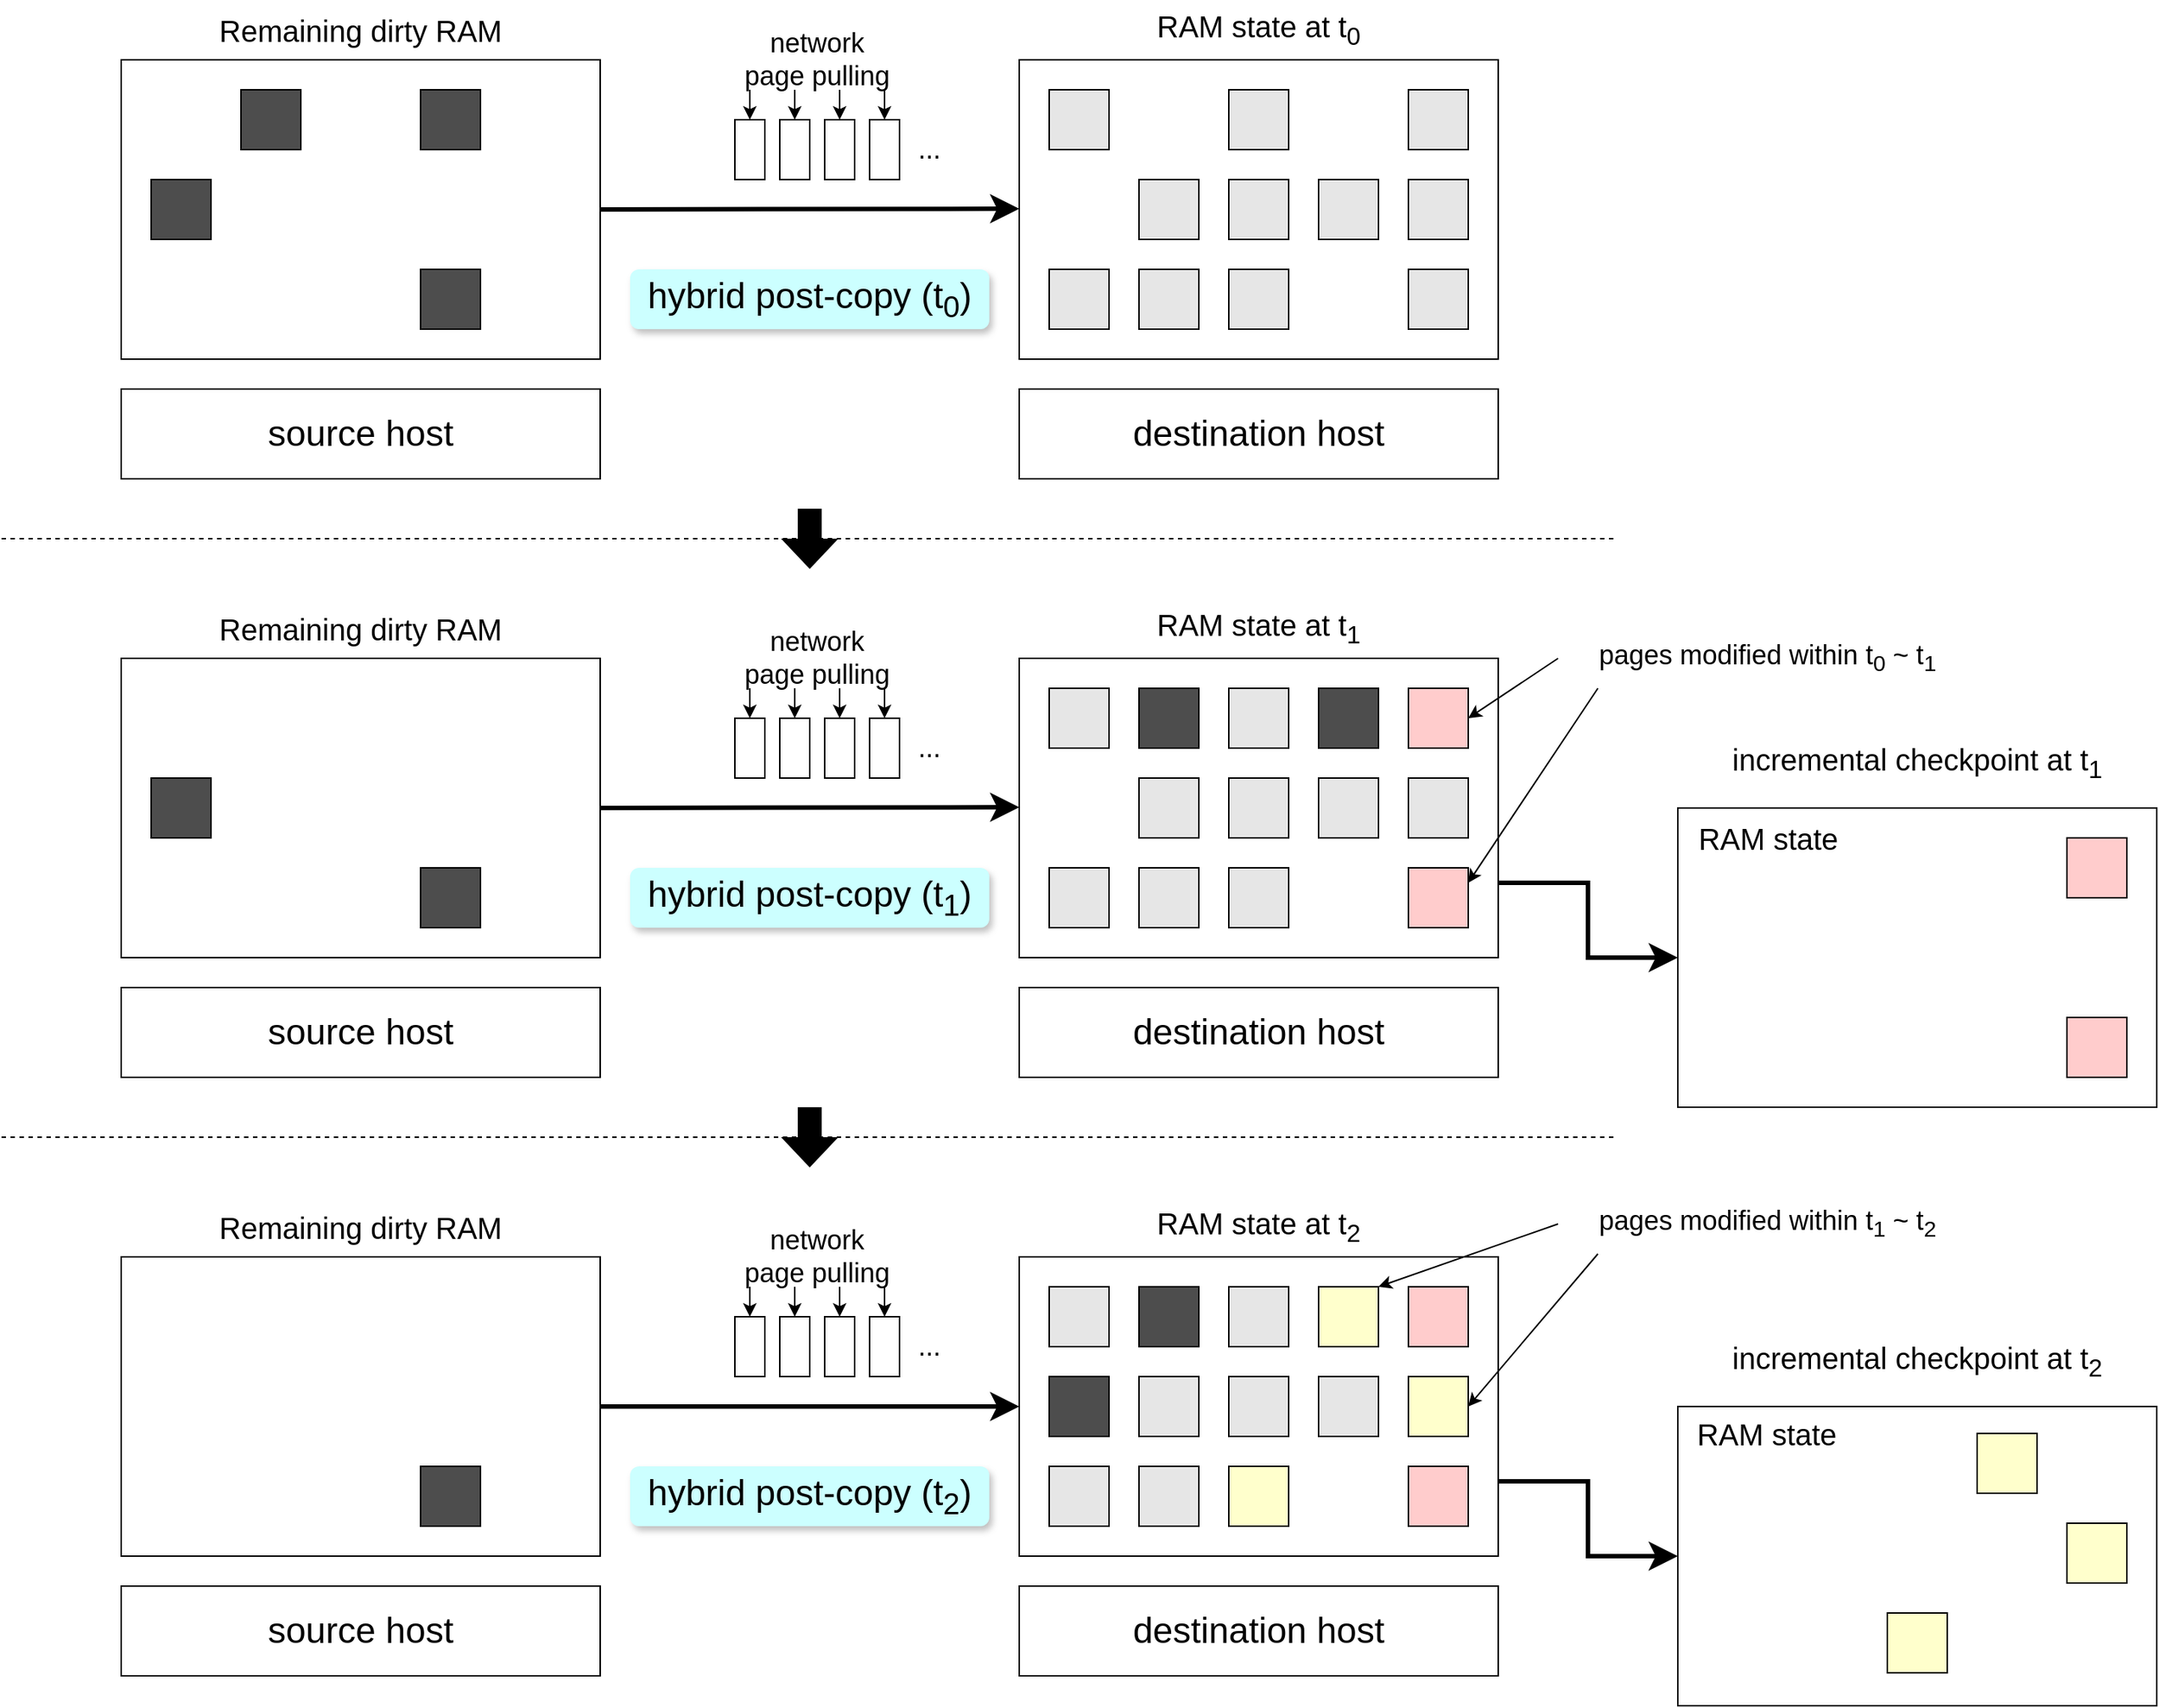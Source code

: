 <mxfile version="21.5.2" type="github">
  <diagram name="第 1 页" id="RIdFQgAQoTJojQbnxjcj">
    <mxGraphModel dx="2846" dy="-14" grid="1" gridSize="10" guides="1" tooltips="1" connect="1" arrows="1" fold="1" page="1" pageScale="1" pageWidth="827" pageHeight="1169" math="0" shadow="0">
      <root>
        <mxCell id="0" />
        <mxCell id="1" parent="0" />
        <mxCell id="ZZE6u8Rq9VthmS_ORE96-96" value="" style="shape=flexArrow;endArrow=classic;html=1;rounded=0;endSize=6;startSize=10;strokeWidth=1;width=15;fillColor=#000000;" parent="1" edge="1">
          <mxGeometry width="50" height="50" relative="1" as="geometry">
            <mxPoint x="500" y="1540" as="sourcePoint" />
            <mxPoint x="500" y="1580" as="targetPoint" />
          </mxGeometry>
        </mxCell>
        <mxCell id="ZZE6u8Rq9VthmS_ORE96-97" value="" style="rounded=0;whiteSpace=wrap;html=1;" parent="1" vertex="1">
          <mxGeometry x="40" y="1240" width="320" height="200" as="geometry" />
        </mxCell>
        <mxCell id="ZZE6u8Rq9VthmS_ORE96-99" value="" style="rounded=0;whiteSpace=wrap;html=1;fillColor=#4D4D4D;" parent="1" vertex="1">
          <mxGeometry x="120" y="1260" width="40" height="40" as="geometry" />
        </mxCell>
        <mxCell id="ZZE6u8Rq9VthmS_ORE96-101" value="" style="rounded=0;whiteSpace=wrap;html=1;fillColor=#4D4D4D;" parent="1" vertex="1">
          <mxGeometry x="240" y="1260" width="40" height="40" as="geometry" />
        </mxCell>
        <mxCell id="ZZE6u8Rq9VthmS_ORE96-103" value="" style="rounded=0;whiteSpace=wrap;html=1;fillColor=#4D4D4D;" parent="1" vertex="1">
          <mxGeometry x="60" y="1320" width="40" height="40" as="geometry" />
        </mxCell>
        <mxCell id="ZZE6u8Rq9VthmS_ORE96-111" value="" style="rounded=0;whiteSpace=wrap;html=1;fillColor=#4D4D4D;" parent="1" vertex="1">
          <mxGeometry x="240" y="1380" width="40" height="40" as="geometry" />
        </mxCell>
        <mxCell id="ZZE6u8Rq9VthmS_ORE96-113" value="&lt;font style=&quot;font-size: 24px;&quot;&gt;source host&lt;/font&gt;" style="rounded=0;whiteSpace=wrap;html=1;" parent="1" vertex="1">
          <mxGeometry x="40" y="1460" width="320" height="60" as="geometry" />
        </mxCell>
        <mxCell id="ZZE6u8Rq9VthmS_ORE96-117" value="&lt;span style=&quot;font-size: 20px;&quot;&gt;Remaining dirty RAM&lt;/span&gt;" style="text;html=1;strokeColor=none;fillColor=none;align=center;verticalAlign=middle;whiteSpace=wrap;rounded=0;" parent="1" vertex="1">
          <mxGeometry x="40" y="1200" width="320" height="40" as="geometry" />
        </mxCell>
        <mxCell id="ZZE6u8Rq9VthmS_ORE96-121" style="edgeStyle=orthogonalEdgeStyle;rounded=0;orthogonalLoop=1;jettySize=auto;html=1;exitX=1;exitY=0.5;exitDx=0;exitDy=0;entryX=0;entryY=0.5;entryDx=0;entryDy=0;endSize=10;startSize=10;strokeWidth=3;" parent="1" edge="1" source="ZZE6u8Rq9VthmS_ORE96-97">
          <mxGeometry relative="1" as="geometry">
            <mxPoint x="400" y="1339.5" as="sourcePoint" />
            <mxPoint x="640" y="1339.5" as="targetPoint" />
          </mxGeometry>
        </mxCell>
        <mxCell id="ZZE6u8Rq9VthmS_ORE96-122" value="" style="rounded=0;whiteSpace=wrap;html=1;" parent="1" vertex="1">
          <mxGeometry x="640" y="1240" width="320" height="200" as="geometry" />
        </mxCell>
        <mxCell id="ZZE6u8Rq9VthmS_ORE96-123" value="" style="rounded=0;whiteSpace=wrap;html=1;fillColor=#E6E6E6;" parent="1" vertex="1">
          <mxGeometry x="660" y="1260" width="40" height="40" as="geometry" />
        </mxCell>
        <mxCell id="ZZE6u8Rq9VthmS_ORE96-125" value="" style="rounded=0;whiteSpace=wrap;html=1;fillColor=#E6E6E6;" parent="1" vertex="1">
          <mxGeometry x="780" y="1260" width="40" height="40" as="geometry" />
        </mxCell>
        <mxCell id="ZZE6u8Rq9VthmS_ORE96-127" value="" style="rounded=0;whiteSpace=wrap;html=1;fillColor=#E6E6E6;" parent="1" vertex="1">
          <mxGeometry x="900" y="1260" width="40" height="40" as="geometry" />
        </mxCell>
        <mxCell id="ZZE6u8Rq9VthmS_ORE96-129" value="" style="rounded=0;whiteSpace=wrap;html=1;fillColor=#E6E6E6;" parent="1" vertex="1">
          <mxGeometry x="720" y="1320" width="40" height="40" as="geometry" />
        </mxCell>
        <mxCell id="ZZE6u8Rq9VthmS_ORE96-130" value="" style="rounded=0;whiteSpace=wrap;html=1;fillColor=#E6E6E6;" parent="1" vertex="1">
          <mxGeometry x="780" y="1320" width="40" height="40" as="geometry" />
        </mxCell>
        <mxCell id="ZZE6u8Rq9VthmS_ORE96-131" value="" style="rounded=0;whiteSpace=wrap;html=1;fillColor=#E6E6E6;" parent="1" vertex="1">
          <mxGeometry x="840" y="1320" width="40" height="40" as="geometry" />
        </mxCell>
        <mxCell id="ZZE6u8Rq9VthmS_ORE96-132" value="" style="rounded=0;whiteSpace=wrap;html=1;fillColor=#E6E6E6;" parent="1" vertex="1">
          <mxGeometry x="900" y="1320" width="40" height="40" as="geometry" />
        </mxCell>
        <mxCell id="ZZE6u8Rq9VthmS_ORE96-133" value="" style="rounded=0;whiteSpace=wrap;html=1;fillColor=#E6E6E6;" parent="1" vertex="1">
          <mxGeometry x="660" y="1380" width="40" height="40" as="geometry" />
        </mxCell>
        <mxCell id="ZZE6u8Rq9VthmS_ORE96-134" value="" style="rounded=0;whiteSpace=wrap;html=1;fillColor=#E6E6E6;" parent="1" vertex="1">
          <mxGeometry x="720" y="1380" width="40" height="40" as="geometry" />
        </mxCell>
        <mxCell id="ZZE6u8Rq9VthmS_ORE96-135" value="" style="rounded=0;whiteSpace=wrap;html=1;fillColor=#E6E6E6;" parent="1" vertex="1">
          <mxGeometry x="780" y="1380" width="40" height="40" as="geometry" />
        </mxCell>
        <mxCell id="ZZE6u8Rq9VthmS_ORE96-137" value="" style="rounded=0;whiteSpace=wrap;html=1;fillColor=#E6E6E6;" parent="1" vertex="1">
          <mxGeometry x="900" y="1380" width="40" height="40" as="geometry" />
        </mxCell>
        <mxCell id="ZZE6u8Rq9VthmS_ORE96-138" value="&lt;font style=&quot;font-size: 24px;&quot;&gt;destination host&lt;/font&gt;" style="rounded=0;whiteSpace=wrap;html=1;" parent="1" vertex="1">
          <mxGeometry x="640" y="1460" width="320" height="60" as="geometry" />
        </mxCell>
        <mxCell id="ZZE6u8Rq9VthmS_ORE96-139" value="&lt;font style=&quot;font-size: 20px;&quot;&gt;RAM state at t&lt;sub&gt;0&lt;/sub&gt;&lt;/font&gt;" style="text;html=1;strokeColor=none;fillColor=none;align=center;verticalAlign=middle;whiteSpace=wrap;rounded=0;" parent="1" vertex="1">
          <mxGeometry x="640" y="1200" width="320" height="40" as="geometry" />
        </mxCell>
        <mxCell id="ZZE6u8Rq9VthmS_ORE96-140" value="&lt;font style=&quot;font-size: 24px;&quot;&gt;hybrid post-copy (t&lt;sub&gt;0&lt;/sub&gt;)&lt;/font&gt;" style="text;html=1;strokeColor=none;fillColor=#CCFFFF;align=center;verticalAlign=middle;whiteSpace=wrap;rounded=1;shadow=1;" parent="1" vertex="1">
          <mxGeometry x="380" y="1380" width="240" height="40" as="geometry" />
        </mxCell>
        <mxCell id="Bh8vIYuXL07o2s54XIgm-1" value="" style="rounded=0;whiteSpace=wrap;html=1;" parent="1" vertex="1">
          <mxGeometry x="40" y="1640" width="320" height="200" as="geometry" />
        </mxCell>
        <mxCell id="Bh8vIYuXL07o2s54XIgm-5" value="" style="rounded=0;whiteSpace=wrap;html=1;fillColor=#4D4D4D;" parent="1" vertex="1">
          <mxGeometry x="240" y="1780" width="40" height="40" as="geometry" />
        </mxCell>
        <mxCell id="Bh8vIYuXL07o2s54XIgm-6" value="&lt;font style=&quot;font-size: 24px;&quot;&gt;source host&lt;/font&gt;" style="rounded=0;whiteSpace=wrap;html=1;" parent="1" vertex="1">
          <mxGeometry x="40" y="1860" width="320" height="60" as="geometry" />
        </mxCell>
        <mxCell id="Bh8vIYuXL07o2s54XIgm-7" value="&lt;span style=&quot;font-size: 20px;&quot;&gt;Remaining dirty RAM&lt;/span&gt;" style="text;html=1;strokeColor=none;fillColor=none;align=center;verticalAlign=middle;whiteSpace=wrap;rounded=0;" parent="1" vertex="1">
          <mxGeometry x="40" y="1600" width="320" height="40" as="geometry" />
        </mxCell>
        <mxCell id="Bh8vIYuXL07o2s54XIgm-96" style="edgeStyle=orthogonalEdgeStyle;rounded=0;orthogonalLoop=1;jettySize=auto;html=1;exitX=1;exitY=0.75;exitDx=0;exitDy=0;entryX=0;entryY=0.5;entryDx=0;entryDy=0;strokeWidth=3;endSize=10;startSize=10;" parent="1" source="Bh8vIYuXL07o2s54XIgm-8" target="Bh8vIYuXL07o2s54XIgm-91" edge="1">
          <mxGeometry relative="1" as="geometry" />
        </mxCell>
        <mxCell id="Bh8vIYuXL07o2s54XIgm-8" value="" style="rounded=0;whiteSpace=wrap;html=1;" parent="1" vertex="1">
          <mxGeometry x="640" y="1640" width="320" height="200" as="geometry" />
        </mxCell>
        <mxCell id="Bh8vIYuXL07o2s54XIgm-9" value="" style="rounded=0;whiteSpace=wrap;html=1;fillColor=#E6E6E6;" parent="1" vertex="1">
          <mxGeometry x="660" y="1660" width="40" height="40" as="geometry" />
        </mxCell>
        <mxCell id="Bh8vIYuXL07o2s54XIgm-10" value="" style="rounded=0;whiteSpace=wrap;html=1;fillColor=#E6E6E6;" parent="1" vertex="1">
          <mxGeometry x="780" y="1660" width="40" height="40" as="geometry" />
        </mxCell>
        <mxCell id="Bh8vIYuXL07o2s54XIgm-11" value="" style="rounded=0;whiteSpace=wrap;html=1;fillColor=#FFCCCC;" parent="1" vertex="1">
          <mxGeometry x="900" y="1660" width="40" height="40" as="geometry" />
        </mxCell>
        <mxCell id="Bh8vIYuXL07o2s54XIgm-12" value="" style="rounded=0;whiteSpace=wrap;html=1;fillColor=#E6E6E6;" parent="1" vertex="1">
          <mxGeometry x="720" y="1720" width="40" height="40" as="geometry" />
        </mxCell>
        <mxCell id="Bh8vIYuXL07o2s54XIgm-13" value="" style="rounded=0;whiteSpace=wrap;html=1;fillColor=#E6E6E6;" parent="1" vertex="1">
          <mxGeometry x="780" y="1720" width="40" height="40" as="geometry" />
        </mxCell>
        <mxCell id="Bh8vIYuXL07o2s54XIgm-14" value="" style="rounded=0;whiteSpace=wrap;html=1;fillColor=#E6E6E6;" parent="1" vertex="1">
          <mxGeometry x="840" y="1720" width="40" height="40" as="geometry" />
        </mxCell>
        <mxCell id="Bh8vIYuXL07o2s54XIgm-15" value="" style="rounded=0;whiteSpace=wrap;html=1;fillColor=#E6E6E6;" parent="1" vertex="1">
          <mxGeometry x="900" y="1720" width="40" height="40" as="geometry" />
        </mxCell>
        <mxCell id="Bh8vIYuXL07o2s54XIgm-16" value="" style="rounded=0;whiteSpace=wrap;html=1;fillColor=#E6E6E6;" parent="1" vertex="1">
          <mxGeometry x="660" y="1780" width="40" height="40" as="geometry" />
        </mxCell>
        <mxCell id="Bh8vIYuXL07o2s54XIgm-17" value="" style="rounded=0;whiteSpace=wrap;html=1;fillColor=#E6E6E6;strokeColor=#000000;" parent="1" vertex="1">
          <mxGeometry x="720" y="1780" width="40" height="40" as="geometry" />
        </mxCell>
        <mxCell id="Bh8vIYuXL07o2s54XIgm-18" value="" style="rounded=0;whiteSpace=wrap;html=1;fillColor=#E6E6E6;" parent="1" vertex="1">
          <mxGeometry x="780" y="1780" width="40" height="40" as="geometry" />
        </mxCell>
        <mxCell id="Bh8vIYuXL07o2s54XIgm-19" value="" style="rounded=0;whiteSpace=wrap;html=1;fillColor=#FFCCCC;" parent="1" vertex="1">
          <mxGeometry x="900" y="1780" width="40" height="40" as="geometry" />
        </mxCell>
        <mxCell id="Bh8vIYuXL07o2s54XIgm-20" value="&lt;font style=&quot;font-size: 24px;&quot;&gt;destination host&lt;/font&gt;" style="rounded=0;whiteSpace=wrap;html=1;" parent="1" vertex="1">
          <mxGeometry x="640" y="1860" width="320" height="60" as="geometry" />
        </mxCell>
        <mxCell id="Bh8vIYuXL07o2s54XIgm-22" style="edgeStyle=orthogonalEdgeStyle;rounded=0;orthogonalLoop=1;jettySize=auto;html=1;exitX=1;exitY=0.5;exitDx=0;exitDy=0;entryX=0;entryY=0.5;entryDx=0;entryDy=0;endSize=10;startSize=10;strokeWidth=3;" parent="1" edge="1" source="Bh8vIYuXL07o2s54XIgm-1">
          <mxGeometry relative="1" as="geometry">
            <mxPoint x="400" y="1739.5" as="sourcePoint" />
            <mxPoint x="640" y="1739.5" as="targetPoint" />
          </mxGeometry>
        </mxCell>
        <mxCell id="Bh8vIYuXL07o2s54XIgm-4" value="" style="rounded=0;whiteSpace=wrap;html=1;fillColor=#4D4D4D;" parent="1" vertex="1">
          <mxGeometry x="60" y="1720" width="40" height="40" as="geometry" />
        </mxCell>
        <mxCell id="Bh8vIYuXL07o2s54XIgm-2" value="" style="rounded=0;whiteSpace=wrap;html=1;fillColor=#4D4D4D;" parent="1" vertex="1">
          <mxGeometry x="720" y="1660" width="40" height="40" as="geometry" />
        </mxCell>
        <mxCell id="Bh8vIYuXL07o2s54XIgm-24" value="&lt;font style=&quot;font-size: 24px;&quot;&gt;hybrid post-copy (t&lt;sub&gt;1&lt;/sub&gt;)&lt;/font&gt;" style="text;html=1;strokeColor=none;fillColor=#CCFFFF;align=center;verticalAlign=middle;whiteSpace=wrap;rounded=1;shadow=1;" parent="1" vertex="1">
          <mxGeometry x="380" y="1780" width="240" height="40" as="geometry" />
        </mxCell>
        <mxCell id="Bh8vIYuXL07o2s54XIgm-25" value="&lt;font style=&quot;font-size: 18px;&quot;&gt;pages modified within t&lt;sub&gt;0&lt;/sub&gt; ~ t&lt;sub&gt;1&lt;/sub&gt;&lt;br&gt;&lt;/font&gt;" style="text;html=1;strokeColor=none;fillColor=none;align=center;verticalAlign=middle;whiteSpace=wrap;rounded=0;" parent="1" vertex="1">
          <mxGeometry x="1000" y="1620" width="280" height="40" as="geometry" />
        </mxCell>
        <mxCell id="Bh8vIYuXL07o2s54XIgm-26" value="" style="endArrow=none;html=1;rounded=0;dashed=1;" parent="1" edge="1">
          <mxGeometry width="50" height="50" relative="1" as="geometry">
            <mxPoint x="-40" y="1560" as="sourcePoint" />
            <mxPoint x="1040" y="1560" as="targetPoint" />
          </mxGeometry>
        </mxCell>
        <mxCell id="Bh8vIYuXL07o2s54XIgm-27" value="" style="shape=image;html=1;verticalAlign=top;verticalLabelPosition=bottom;labelBackgroundColor=#ffffff;imageAspect=0;aspect=fixed;image=https://cdn1.iconfinder.com/data/icons/material-audio-video/22/loop-128.png" parent="1" vertex="1">
          <mxGeometry x="400" y="1280" width="40" height="40" as="geometry" />
        </mxCell>
        <mxCell id="Bh8vIYuXL07o2s54XIgm-28" value="" style="rounded=0;whiteSpace=wrap;html=1;" parent="1" vertex="1">
          <mxGeometry x="450" y="1280" width="20" height="40" as="geometry" />
        </mxCell>
        <mxCell id="Bh8vIYuXL07o2s54XIgm-29" value="" style="rounded=0;whiteSpace=wrap;html=1;" parent="1" vertex="1">
          <mxGeometry x="480" y="1280" width="20" height="40" as="geometry" />
        </mxCell>
        <mxCell id="Bh8vIYuXL07o2s54XIgm-30" value="" style="rounded=0;whiteSpace=wrap;html=1;" parent="1" vertex="1">
          <mxGeometry x="510" y="1280" width="20" height="40" as="geometry" />
        </mxCell>
        <mxCell id="Bh8vIYuXL07o2s54XIgm-31" value="" style="rounded=0;whiteSpace=wrap;html=1;" parent="1" vertex="1">
          <mxGeometry x="540" y="1280" width="20" height="40" as="geometry" />
        </mxCell>
        <mxCell id="Bh8vIYuXL07o2s54XIgm-32" value="&lt;font style=&quot;font-size: 18px;&quot;&gt;...&lt;/font&gt;" style="text;html=1;strokeColor=none;fillColor=none;align=center;verticalAlign=middle;whiteSpace=wrap;rounded=0;" parent="1" vertex="1">
          <mxGeometry x="560" y="1280" width="40" height="40" as="geometry" />
        </mxCell>
        <mxCell id="Bh8vIYuXL07o2s54XIgm-34" value="" style="endArrow=classic;html=1;rounded=0;exitX=0.2;exitY=1;exitDx=0;exitDy=0;exitPerimeter=0;" parent="1" edge="1">
          <mxGeometry width="50" height="50" relative="1" as="geometry">
            <mxPoint x="460" y="1260" as="sourcePoint" />
            <mxPoint x="460" y="1280" as="targetPoint" />
          </mxGeometry>
        </mxCell>
        <mxCell id="Bh8vIYuXL07o2s54XIgm-35" value="" style="endArrow=classic;html=1;rounded=0;exitX=0.4;exitY=1;exitDx=0;exitDy=0;exitPerimeter=0;entryX=0.5;entryY=0;entryDx=0;entryDy=0;" parent="1" target="Bh8vIYuXL07o2s54XIgm-29" edge="1">
          <mxGeometry width="50" height="50" relative="1" as="geometry">
            <mxPoint x="490" y="1260" as="sourcePoint" />
            <mxPoint x="470" y="1290" as="targetPoint" />
          </mxGeometry>
        </mxCell>
        <mxCell id="Bh8vIYuXL07o2s54XIgm-36" value="" style="endArrow=classic;html=1;rounded=0;exitX=0.6;exitY=1;exitDx=0;exitDy=0;exitPerimeter=0;entryX=0.5;entryY=0;entryDx=0;entryDy=0;" parent="1" target="Bh8vIYuXL07o2s54XIgm-30" edge="1">
          <mxGeometry width="50" height="50" relative="1" as="geometry">
            <mxPoint x="520" y="1260" as="sourcePoint" />
            <mxPoint x="480" y="1300" as="targetPoint" />
          </mxGeometry>
        </mxCell>
        <mxCell id="Bh8vIYuXL07o2s54XIgm-37" value="" style="endArrow=classic;html=1;rounded=0;exitX=0.8;exitY=1;exitDx=0;exitDy=0;exitPerimeter=0;entryX=0.5;entryY=0;entryDx=0;entryDy=0;" parent="1" target="Bh8vIYuXL07o2s54XIgm-31" edge="1">
          <mxGeometry width="50" height="50" relative="1" as="geometry">
            <mxPoint x="550" y="1260" as="sourcePoint" />
            <mxPoint x="490" y="1310" as="targetPoint" />
          </mxGeometry>
        </mxCell>
        <mxCell id="Bh8vIYuXL07o2s54XIgm-38" value="" style="shape=image;html=1;verticalAlign=top;verticalLabelPosition=bottom;labelBackgroundColor=#ffffff;imageAspect=0;aspect=fixed;image=https://cdn1.iconfinder.com/data/icons/material-audio-video/22/loop-128.png" parent="1" vertex="1">
          <mxGeometry x="400" y="1680" width="40" height="40" as="geometry" />
        </mxCell>
        <mxCell id="Bh8vIYuXL07o2s54XIgm-39" value="" style="rounded=0;whiteSpace=wrap;html=1;" parent="1" vertex="1">
          <mxGeometry x="450" y="1680" width="20" height="40" as="geometry" />
        </mxCell>
        <mxCell id="Bh8vIYuXL07o2s54XIgm-40" value="" style="rounded=0;whiteSpace=wrap;html=1;" parent="1" vertex="1">
          <mxGeometry x="480" y="1680" width="20" height="40" as="geometry" />
        </mxCell>
        <mxCell id="Bh8vIYuXL07o2s54XIgm-41" value="" style="rounded=0;whiteSpace=wrap;html=1;" parent="1" vertex="1">
          <mxGeometry x="510" y="1680" width="20" height="40" as="geometry" />
        </mxCell>
        <mxCell id="Bh8vIYuXL07o2s54XIgm-42" value="" style="rounded=0;whiteSpace=wrap;html=1;" parent="1" vertex="1">
          <mxGeometry x="540" y="1680" width="20" height="40" as="geometry" />
        </mxCell>
        <mxCell id="Bh8vIYuXL07o2s54XIgm-43" value="&lt;font style=&quot;font-size: 18px;&quot;&gt;...&lt;/font&gt;" style="text;html=1;strokeColor=none;fillColor=none;align=center;verticalAlign=middle;whiteSpace=wrap;rounded=0;" parent="1" vertex="1">
          <mxGeometry x="560" y="1680" width="40" height="40" as="geometry" />
        </mxCell>
        <mxCell id="Bh8vIYuXL07o2s54XIgm-45" value="" style="endArrow=classic;html=1;rounded=0;exitX=0.2;exitY=1;exitDx=0;exitDy=0;exitPerimeter=0;" parent="1" edge="1">
          <mxGeometry width="50" height="50" relative="1" as="geometry">
            <mxPoint x="460" y="1660" as="sourcePoint" />
            <mxPoint x="460" y="1680" as="targetPoint" />
          </mxGeometry>
        </mxCell>
        <mxCell id="Bh8vIYuXL07o2s54XIgm-46" value="" style="endArrow=classic;html=1;rounded=0;exitX=0.4;exitY=1;exitDx=0;exitDy=0;exitPerimeter=0;entryX=0.5;entryY=0;entryDx=0;entryDy=0;" parent="1" target="Bh8vIYuXL07o2s54XIgm-40" edge="1">
          <mxGeometry width="50" height="50" relative="1" as="geometry">
            <mxPoint x="490" y="1660" as="sourcePoint" />
            <mxPoint x="470" y="1690" as="targetPoint" />
          </mxGeometry>
        </mxCell>
        <mxCell id="Bh8vIYuXL07o2s54XIgm-47" value="" style="endArrow=classic;html=1;rounded=0;exitX=0.6;exitY=1;exitDx=0;exitDy=0;exitPerimeter=0;entryX=0.5;entryY=0;entryDx=0;entryDy=0;" parent="1" target="Bh8vIYuXL07o2s54XIgm-41" edge="1">
          <mxGeometry width="50" height="50" relative="1" as="geometry">
            <mxPoint x="520" y="1660" as="sourcePoint" />
            <mxPoint x="480" y="1700" as="targetPoint" />
          </mxGeometry>
        </mxCell>
        <mxCell id="Bh8vIYuXL07o2s54XIgm-48" value="" style="endArrow=classic;html=1;rounded=0;exitX=0.8;exitY=1;exitDx=0;exitDy=0;exitPerimeter=0;entryX=0.5;entryY=0;entryDx=0;entryDy=0;" parent="1" target="Bh8vIYuXL07o2s54XIgm-42" edge="1">
          <mxGeometry width="50" height="50" relative="1" as="geometry">
            <mxPoint x="550" y="1660" as="sourcePoint" />
            <mxPoint x="490" y="1710" as="targetPoint" />
          </mxGeometry>
        </mxCell>
        <mxCell id="Bh8vIYuXL07o2s54XIgm-49" value="" style="endArrow=classic;html=1;rounded=0;exitX=0;exitY=0.5;exitDx=0;exitDy=0;entryX=1;entryY=0.5;entryDx=0;entryDy=0;" parent="1" source="Bh8vIYuXL07o2s54XIgm-25" target="Bh8vIYuXL07o2s54XIgm-11" edge="1">
          <mxGeometry width="50" height="50" relative="1" as="geometry">
            <mxPoint x="1080" y="1580" as="sourcePoint" />
            <mxPoint x="980" y="1650" as="targetPoint" />
          </mxGeometry>
        </mxCell>
        <mxCell id="Bh8vIYuXL07o2s54XIgm-50" value="" style="endArrow=classic;html=1;rounded=0;exitX=0.095;exitY=1;exitDx=0;exitDy=0;entryX=1;entryY=0.25;entryDx=0;entryDy=0;exitPerimeter=0;" parent="1" source="Bh8vIYuXL07o2s54XIgm-25" target="Bh8vIYuXL07o2s54XIgm-19" edge="1">
          <mxGeometry width="50" height="50" relative="1" as="geometry">
            <mxPoint x="1010" y="1670" as="sourcePoint" />
            <mxPoint x="950" y="1690" as="targetPoint" />
          </mxGeometry>
        </mxCell>
        <mxCell id="Bh8vIYuXL07o2s54XIgm-3" value="" style="rounded=0;whiteSpace=wrap;html=1;fillColor=#4D4D4D;" parent="1" vertex="1">
          <mxGeometry x="840" y="1660" width="40" height="40" as="geometry" />
        </mxCell>
        <mxCell id="Bh8vIYuXL07o2s54XIgm-51" value="" style="shape=flexArrow;endArrow=classic;html=1;rounded=0;endSize=6;startSize=10;strokeWidth=1;width=15;fillColor=#000000;" parent="1" edge="1">
          <mxGeometry width="50" height="50" relative="1" as="geometry">
            <mxPoint x="500" y="1940" as="sourcePoint" />
            <mxPoint x="500" y="1980" as="targetPoint" />
          </mxGeometry>
        </mxCell>
        <mxCell id="Bh8vIYuXL07o2s54XIgm-52" value="" style="rounded=0;whiteSpace=wrap;html=1;" parent="1" vertex="1">
          <mxGeometry x="40" y="2040" width="320" height="200" as="geometry" />
        </mxCell>
        <mxCell id="Bh8vIYuXL07o2s54XIgm-53" value="" style="rounded=0;whiteSpace=wrap;html=1;fillColor=#4D4D4D;" parent="1" vertex="1">
          <mxGeometry x="240" y="2180" width="40" height="40" as="geometry" />
        </mxCell>
        <mxCell id="Bh8vIYuXL07o2s54XIgm-54" value="&lt;font style=&quot;font-size: 24px;&quot;&gt;source host&lt;/font&gt;" style="rounded=0;whiteSpace=wrap;html=1;" parent="1" vertex="1">
          <mxGeometry x="40" y="2260" width="320" height="60" as="geometry" />
        </mxCell>
        <mxCell id="Bh8vIYuXL07o2s54XIgm-55" value="&lt;span style=&quot;font-size: 20px;&quot;&gt;Remaining dirty RAM&lt;/span&gt;" style="text;html=1;strokeColor=none;fillColor=none;align=center;verticalAlign=middle;whiteSpace=wrap;rounded=0;" parent="1" vertex="1">
          <mxGeometry x="40" y="2000" width="320" height="40" as="geometry" />
        </mxCell>
        <mxCell id="Bh8vIYuXL07o2s54XIgm-108" style="edgeStyle=orthogonalEdgeStyle;rounded=0;orthogonalLoop=1;jettySize=auto;html=1;exitX=1;exitY=0.75;exitDx=0;exitDy=0;entryX=0;entryY=0.5;entryDx=0;entryDy=0;strokeWidth=3;endSize=10;startSize=10;" parent="1" source="Bh8vIYuXL07o2s54XIgm-56" target="Bh8vIYuXL07o2s54XIgm-97" edge="1">
          <mxGeometry relative="1" as="geometry" />
        </mxCell>
        <mxCell id="Bh8vIYuXL07o2s54XIgm-56" value="" style="rounded=0;whiteSpace=wrap;html=1;" parent="1" vertex="1">
          <mxGeometry x="640" y="2040" width="320" height="200" as="geometry" />
        </mxCell>
        <mxCell id="Bh8vIYuXL07o2s54XIgm-57" value="" style="rounded=0;whiteSpace=wrap;html=1;fillColor=#E6E6E6;" parent="1" vertex="1">
          <mxGeometry x="660" y="2060" width="40" height="40" as="geometry" />
        </mxCell>
        <mxCell id="Bh8vIYuXL07o2s54XIgm-58" value="" style="rounded=0;whiteSpace=wrap;html=1;fillColor=#E6E6E6;" parent="1" vertex="1">
          <mxGeometry x="780" y="2060" width="40" height="40" as="geometry" />
        </mxCell>
        <mxCell id="Bh8vIYuXL07o2s54XIgm-59" value="" style="rounded=0;whiteSpace=wrap;html=1;fillColor=#FFCCCC;rotation=0;" parent="1" vertex="1">
          <mxGeometry x="900" y="2060" width="40" height="40" as="geometry" />
        </mxCell>
        <mxCell id="Bh8vIYuXL07o2s54XIgm-60" value="" style="rounded=0;whiteSpace=wrap;html=1;fillColor=#E6E6E6;" parent="1" vertex="1">
          <mxGeometry x="720" y="2120" width="40" height="40" as="geometry" />
        </mxCell>
        <mxCell id="Bh8vIYuXL07o2s54XIgm-61" value="" style="rounded=0;whiteSpace=wrap;html=1;fillColor=#E6E6E6;" parent="1" vertex="1">
          <mxGeometry x="780" y="2120" width="40" height="40" as="geometry" />
        </mxCell>
        <mxCell id="Bh8vIYuXL07o2s54XIgm-62" value="" style="rounded=0;whiteSpace=wrap;html=1;fillColor=#E6E6E6;" parent="1" vertex="1">
          <mxGeometry x="840" y="2120" width="40" height="40" as="geometry" />
        </mxCell>
        <mxCell id="Bh8vIYuXL07o2s54XIgm-63" value="" style="rounded=0;whiteSpace=wrap;html=1;fillColor=#FFFFCC;" parent="1" vertex="1">
          <mxGeometry x="900" y="2120" width="40" height="40" as="geometry" />
        </mxCell>
        <mxCell id="Bh8vIYuXL07o2s54XIgm-64" value="" style="rounded=0;whiteSpace=wrap;html=1;fillColor=#E6E6E6;" parent="1" vertex="1">
          <mxGeometry x="660" y="2180" width="40" height="40" as="geometry" />
        </mxCell>
        <mxCell id="Bh8vIYuXL07o2s54XIgm-65" value="" style="rounded=0;whiteSpace=wrap;html=1;fillColor=#E6E6E6;strokeColor=#000000;" parent="1" vertex="1">
          <mxGeometry x="720" y="2180" width="40" height="40" as="geometry" />
        </mxCell>
        <mxCell id="Bh8vIYuXL07o2s54XIgm-66" value="" style="rounded=0;whiteSpace=wrap;html=1;fillColor=#FFFFCC;" parent="1" vertex="1">
          <mxGeometry x="780" y="2180" width="40" height="40" as="geometry" />
        </mxCell>
        <mxCell id="Bh8vIYuXL07o2s54XIgm-67" value="" style="rounded=0;whiteSpace=wrap;html=1;fillColor=#FFCCCC;" parent="1" vertex="1">
          <mxGeometry x="900" y="2180" width="40" height="40" as="geometry" />
        </mxCell>
        <mxCell id="Bh8vIYuXL07o2s54XIgm-68" value="&lt;font style=&quot;font-size: 24px;&quot;&gt;destination host&lt;/font&gt;" style="rounded=0;whiteSpace=wrap;html=1;" parent="1" vertex="1">
          <mxGeometry x="640" y="2260" width="320" height="60" as="geometry" />
        </mxCell>
        <mxCell id="Bh8vIYuXL07o2s54XIgm-70" style="edgeStyle=orthogonalEdgeStyle;rounded=0;orthogonalLoop=1;jettySize=auto;html=1;exitX=1;exitY=0.5;exitDx=0;exitDy=0;entryX=0;entryY=0.5;entryDx=0;entryDy=0;endSize=10;startSize=10;strokeWidth=3;" parent="1" edge="1" target="Bh8vIYuXL07o2s54XIgm-56" source="Bh8vIYuXL07o2s54XIgm-52">
          <mxGeometry relative="1" as="geometry">
            <mxPoint x="400" y="2137.5" as="sourcePoint" />
            <mxPoint x="640" y="2137.5" as="targetPoint" />
          </mxGeometry>
        </mxCell>
        <mxCell id="Bh8vIYuXL07o2s54XIgm-71" value="" style="rounded=0;whiteSpace=wrap;html=1;fillColor=#4D4D4D;" parent="1" vertex="1">
          <mxGeometry x="660" y="2120" width="40" height="40" as="geometry" />
        </mxCell>
        <mxCell id="Bh8vIYuXL07o2s54XIgm-72" value="" style="rounded=0;whiteSpace=wrap;html=1;fillColor=#4D4D4D;" parent="1" vertex="1">
          <mxGeometry x="720" y="2060" width="40" height="40" as="geometry" />
        </mxCell>
        <mxCell id="Bh8vIYuXL07o2s54XIgm-73" value="&lt;font style=&quot;font-size: 24px;&quot;&gt;hybrid post-copy (t&lt;sub&gt;2&lt;/sub&gt;)&lt;/font&gt;" style="text;html=1;strokeColor=none;fillColor=#CCFFFF;align=center;verticalAlign=middle;whiteSpace=wrap;rounded=1;shadow=1;" parent="1" vertex="1">
          <mxGeometry x="380" y="2180" width="240" height="40" as="geometry" />
        </mxCell>
        <mxCell id="Bh8vIYuXL07o2s54XIgm-74" value="&lt;font style=&quot;font-size: 18px;&quot;&gt;pages modified within t&lt;sub&gt;1&lt;/sub&gt; ~ t&lt;sub&gt;2&lt;/sub&gt;&lt;br&gt;&lt;/font&gt;" style="text;html=1;strokeColor=none;fillColor=none;align=center;verticalAlign=middle;whiteSpace=wrap;rounded=0;" parent="1" vertex="1">
          <mxGeometry x="1000" y="1998" width="280" height="40" as="geometry" />
        </mxCell>
        <mxCell id="Bh8vIYuXL07o2s54XIgm-75" value="" style="endArrow=none;html=1;rounded=0;dashed=1;" parent="1" edge="1">
          <mxGeometry width="50" height="50" relative="1" as="geometry">
            <mxPoint x="-40" y="1960" as="sourcePoint" />
            <mxPoint x="1040" y="1960" as="targetPoint" />
          </mxGeometry>
        </mxCell>
        <mxCell id="Bh8vIYuXL07o2s54XIgm-76" value="" style="shape=image;html=1;verticalAlign=top;verticalLabelPosition=bottom;labelBackgroundColor=#ffffff;imageAspect=0;aspect=fixed;image=https://cdn1.iconfinder.com/data/icons/material-audio-video/22/loop-128.png" parent="1" vertex="1">
          <mxGeometry x="400" y="2080" width="40" height="40" as="geometry" />
        </mxCell>
        <mxCell id="Bh8vIYuXL07o2s54XIgm-77" value="" style="rounded=0;whiteSpace=wrap;html=1;" parent="1" vertex="1">
          <mxGeometry x="450" y="2080" width="20" height="40" as="geometry" />
        </mxCell>
        <mxCell id="Bh8vIYuXL07o2s54XIgm-78" value="" style="rounded=0;whiteSpace=wrap;html=1;" parent="1" vertex="1">
          <mxGeometry x="480" y="2080" width="20" height="40" as="geometry" />
        </mxCell>
        <mxCell id="Bh8vIYuXL07o2s54XIgm-79" value="" style="rounded=0;whiteSpace=wrap;html=1;" parent="1" vertex="1">
          <mxGeometry x="510" y="2080" width="20" height="40" as="geometry" />
        </mxCell>
        <mxCell id="Bh8vIYuXL07o2s54XIgm-80" value="" style="rounded=0;whiteSpace=wrap;html=1;" parent="1" vertex="1">
          <mxGeometry x="540" y="2080" width="20" height="40" as="geometry" />
        </mxCell>
        <mxCell id="Bh8vIYuXL07o2s54XIgm-81" value="&lt;font style=&quot;font-size: 18px;&quot;&gt;...&lt;/font&gt;" style="text;html=1;strokeColor=none;fillColor=none;align=center;verticalAlign=middle;whiteSpace=wrap;rounded=0;" parent="1" vertex="1">
          <mxGeometry x="560" y="2080" width="40" height="40" as="geometry" />
        </mxCell>
        <mxCell id="Bh8vIYuXL07o2s54XIgm-82" value="&lt;font style=&quot;font-size: 18px;&quot;&gt;network&lt;br&gt;page pulling&lt;/font&gt;" style="text;html=1;strokeColor=none;fillColor=none;align=center;verticalAlign=middle;whiteSpace=wrap;rounded=0;" parent="1" vertex="1">
          <mxGeometry x="430" y="2020" width="150" height="40" as="geometry" />
        </mxCell>
        <mxCell id="Bh8vIYuXL07o2s54XIgm-83" value="" style="endArrow=classic;html=1;rounded=0;exitX=0.2;exitY=1;exitDx=0;exitDy=0;exitPerimeter=0;" parent="1" source="Bh8vIYuXL07o2s54XIgm-82" edge="1">
          <mxGeometry width="50" height="50" relative="1" as="geometry">
            <mxPoint x="370" y="2190" as="sourcePoint" />
            <mxPoint x="460" y="2080" as="targetPoint" />
          </mxGeometry>
        </mxCell>
        <mxCell id="Bh8vIYuXL07o2s54XIgm-84" value="" style="endArrow=classic;html=1;rounded=0;exitX=0.4;exitY=1;exitDx=0;exitDy=0;exitPerimeter=0;entryX=0.5;entryY=0;entryDx=0;entryDy=0;" parent="1" source="Bh8vIYuXL07o2s54XIgm-82" target="Bh8vIYuXL07o2s54XIgm-78" edge="1">
          <mxGeometry width="50" height="50" relative="1" as="geometry">
            <mxPoint x="482" y="2070" as="sourcePoint" />
            <mxPoint x="470" y="2090" as="targetPoint" />
          </mxGeometry>
        </mxCell>
        <mxCell id="Bh8vIYuXL07o2s54XIgm-85" value="" style="endArrow=classic;html=1;rounded=0;exitX=0.6;exitY=1;exitDx=0;exitDy=0;exitPerimeter=0;entryX=0.5;entryY=0;entryDx=0;entryDy=0;" parent="1" source="Bh8vIYuXL07o2s54XIgm-82" target="Bh8vIYuXL07o2s54XIgm-79" edge="1">
          <mxGeometry width="50" height="50" relative="1" as="geometry">
            <mxPoint x="492" y="2080" as="sourcePoint" />
            <mxPoint x="480" y="2100" as="targetPoint" />
          </mxGeometry>
        </mxCell>
        <mxCell id="Bh8vIYuXL07o2s54XIgm-86" value="" style="endArrow=classic;html=1;rounded=0;exitX=0.8;exitY=1;exitDx=0;exitDy=0;exitPerimeter=0;entryX=0.5;entryY=0;entryDx=0;entryDy=0;" parent="1" source="Bh8vIYuXL07o2s54XIgm-82" target="Bh8vIYuXL07o2s54XIgm-80" edge="1">
          <mxGeometry width="50" height="50" relative="1" as="geometry">
            <mxPoint x="502" y="2090" as="sourcePoint" />
            <mxPoint x="490" y="2110" as="targetPoint" />
          </mxGeometry>
        </mxCell>
        <mxCell id="Bh8vIYuXL07o2s54XIgm-87" value="" style="endArrow=classic;html=1;rounded=0;exitX=0;exitY=0.5;exitDx=0;exitDy=0;entryX=1;entryY=0;entryDx=0;entryDy=0;" parent="1" source="Bh8vIYuXL07o2s54XIgm-74" target="Bh8vIYuXL07o2s54XIgm-89" edge="1">
          <mxGeometry width="50" height="50" relative="1" as="geometry">
            <mxPoint x="1080" y="1978" as="sourcePoint" />
            <mxPoint x="980" y="2048" as="targetPoint" />
          </mxGeometry>
        </mxCell>
        <mxCell id="Bh8vIYuXL07o2s54XIgm-88" value="" style="endArrow=classic;html=1;rounded=0;exitX=0.095;exitY=1;exitDx=0;exitDy=0;entryX=1;entryY=0.5;entryDx=0;entryDy=0;exitPerimeter=0;" parent="1" source="Bh8vIYuXL07o2s54XIgm-74" target="Bh8vIYuXL07o2s54XIgm-63" edge="1">
          <mxGeometry width="50" height="50" relative="1" as="geometry">
            <mxPoint x="1010" y="2068" as="sourcePoint" />
            <mxPoint x="950" y="2088" as="targetPoint" />
          </mxGeometry>
        </mxCell>
        <mxCell id="Bh8vIYuXL07o2s54XIgm-89" value="" style="rounded=0;whiteSpace=wrap;html=1;fillColor=#FFFFCC;" parent="1" vertex="1">
          <mxGeometry x="840" y="2060" width="40" height="40" as="geometry" />
        </mxCell>
        <mxCell id="Bh8vIYuXL07o2s54XIgm-91" value="" style="rounded=0;whiteSpace=wrap;html=1;" parent="1" vertex="1">
          <mxGeometry x="1080" y="1740" width="320" height="200" as="geometry" />
        </mxCell>
        <mxCell id="Bh8vIYuXL07o2s54XIgm-92" value="" style="rounded=0;whiteSpace=wrap;html=1;fillColor=#FFCCCC;" parent="1" vertex="1">
          <mxGeometry x="1340" y="1760" width="40" height="40" as="geometry" />
        </mxCell>
        <mxCell id="Bh8vIYuXL07o2s54XIgm-93" value="" style="rounded=0;whiteSpace=wrap;html=1;fillColor=#FFCCCC;" parent="1" vertex="1">
          <mxGeometry x="1340" y="1880" width="40" height="40" as="geometry" />
        </mxCell>
        <mxCell id="Bh8vIYuXL07o2s54XIgm-95" value="&lt;font style=&quot;font-size: 20px;&quot;&gt;incremental checkpoint at t&lt;sub&gt;1&lt;/sub&gt;&lt;br&gt;&lt;/font&gt;" style="text;html=1;strokeColor=none;fillColor=none;align=center;verticalAlign=middle;whiteSpace=wrap;rounded=0;" parent="1" vertex="1">
          <mxGeometry x="1080" y="1680" width="320" height="60" as="geometry" />
        </mxCell>
        <mxCell id="Bh8vIYuXL07o2s54XIgm-97" value="" style="rounded=0;whiteSpace=wrap;html=1;" parent="1" vertex="1">
          <mxGeometry x="1080" y="2140" width="320" height="200" as="geometry" />
        </mxCell>
        <mxCell id="Bh8vIYuXL07o2s54XIgm-100" value="&lt;font style=&quot;font-size: 20px;&quot;&gt;incremental checkpoint at t&lt;sub&gt;2&lt;/sub&gt;&lt;br&gt;&lt;/font&gt;" style="text;html=1;strokeColor=none;fillColor=none;align=center;verticalAlign=middle;whiteSpace=wrap;rounded=0;" parent="1" vertex="1">
          <mxGeometry x="1080" y="2080" width="320" height="60" as="geometry" />
        </mxCell>
        <mxCell id="Bh8vIYuXL07o2s54XIgm-101" value="" style="rounded=0;whiteSpace=wrap;html=1;fillColor=#FFFFCC;" parent="1" vertex="1">
          <mxGeometry x="1340" y="2218" width="40" height="40" as="geometry" />
        </mxCell>
        <mxCell id="Bh8vIYuXL07o2s54XIgm-102" value="" style="rounded=0;whiteSpace=wrap;html=1;fillColor=#FFFFCC;" parent="1" vertex="1">
          <mxGeometry x="1220" y="2278" width="40" height="40" as="geometry" />
        </mxCell>
        <mxCell id="Bh8vIYuXL07o2s54XIgm-103" value="" style="rounded=0;whiteSpace=wrap;html=1;fillColor=#FFFFCC;" parent="1" vertex="1">
          <mxGeometry x="1280" y="2158" width="40" height="40" as="geometry" />
        </mxCell>
        <mxCell id="Bh8vIYuXL07o2s54XIgm-104" value="&lt;font style=&quot;font-size: 20px;&quot;&gt;RAM state at t&lt;sub&gt;1&lt;/sub&gt;&lt;/font&gt;" style="text;html=1;strokeColor=none;fillColor=none;align=center;verticalAlign=middle;whiteSpace=wrap;rounded=0;" parent="1" vertex="1">
          <mxGeometry x="640" y="1600" width="320" height="40" as="geometry" />
        </mxCell>
        <mxCell id="Bh8vIYuXL07o2s54XIgm-105" value="&lt;font style=&quot;font-size: 20px;&quot;&gt;RAM state at t&lt;sub&gt;2&lt;/sub&gt;&lt;/font&gt;" style="text;html=1;strokeColor=none;fillColor=none;align=center;verticalAlign=middle;whiteSpace=wrap;rounded=0;" parent="1" vertex="1">
          <mxGeometry x="640" y="2000" width="320" height="40" as="geometry" />
        </mxCell>
        <mxCell id="Bh8vIYuXL07o2s54XIgm-109" value="&lt;font style=&quot;font-size: 20px;&quot;&gt;RAM state&lt;/font&gt;" style="text;html=1;strokeColor=none;fillColor=none;align=center;verticalAlign=middle;whiteSpace=wrap;rounded=0;" parent="1" vertex="1">
          <mxGeometry x="1081" y="1740" width="119" height="40" as="geometry" />
        </mxCell>
        <mxCell id="Bh8vIYuXL07o2s54XIgm-110" value="&lt;font style=&quot;font-size: 20px;&quot;&gt;RAM state&lt;/font&gt;" style="text;html=1;strokeColor=none;fillColor=none;align=center;verticalAlign=middle;whiteSpace=wrap;rounded=0;" parent="1" vertex="1">
          <mxGeometry x="1080" y="2138" width="119" height="40" as="geometry" />
        </mxCell>
        <mxCell id="Bh8vIYuXL07o2s54XIgm-111" value="&lt;font style=&quot;font-size: 18px;&quot;&gt;network&lt;br&gt;page pulling&lt;/font&gt;" style="text;html=1;strokeColor=none;fillColor=none;align=center;verticalAlign=middle;whiteSpace=wrap;rounded=0;" parent="1" vertex="1">
          <mxGeometry x="430" y="1620" width="150" height="40" as="geometry" />
        </mxCell>
        <mxCell id="Bh8vIYuXL07o2s54XIgm-112" value="&lt;font style=&quot;font-size: 18px;&quot;&gt;network&lt;br&gt;page pulling&lt;/font&gt;" style="text;html=1;strokeColor=none;fillColor=none;align=center;verticalAlign=middle;whiteSpace=wrap;rounded=0;" parent="1" vertex="1">
          <mxGeometry x="430" y="1220" width="150" height="40" as="geometry" />
        </mxCell>
      </root>
    </mxGraphModel>
  </diagram>
</mxfile>

